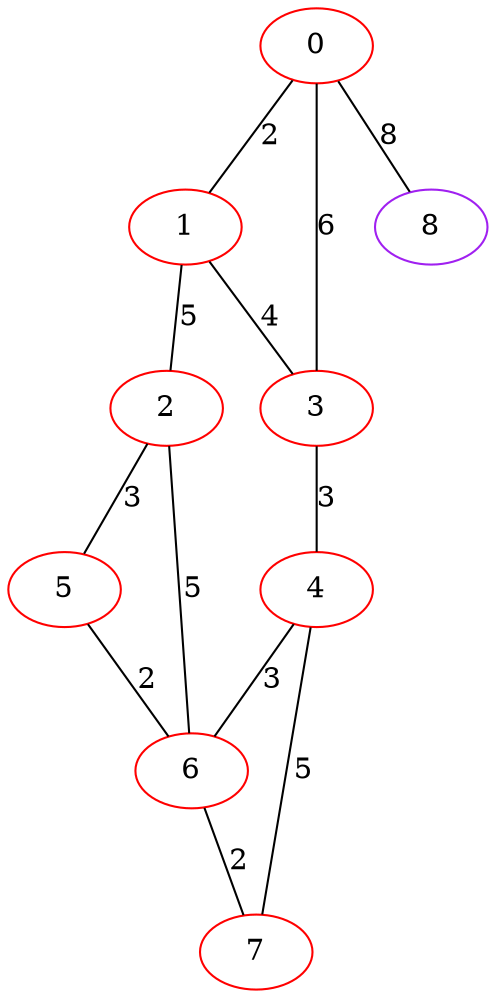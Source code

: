 graph "" {
0 [color=red, weight=1];
1 [color=red, weight=1];
2 [color=red, weight=1];
3 [color=red, weight=1];
4 [color=red, weight=1];
5 [color=red, weight=1];
6 [color=red, weight=1];
7 [color=red, weight=1];
8 [color=purple, weight=4];
0 -- 8  [key=0, label=8];
0 -- 1  [key=0, label=2];
0 -- 3  [key=0, label=6];
1 -- 2  [key=0, label=5];
1 -- 3  [key=0, label=4];
2 -- 5  [key=0, label=3];
2 -- 6  [key=0, label=5];
3 -- 4  [key=0, label=3];
4 -- 6  [key=0, label=3];
4 -- 7  [key=0, label=5];
5 -- 6  [key=0, label=2];
6 -- 7  [key=0, label=2];
}
